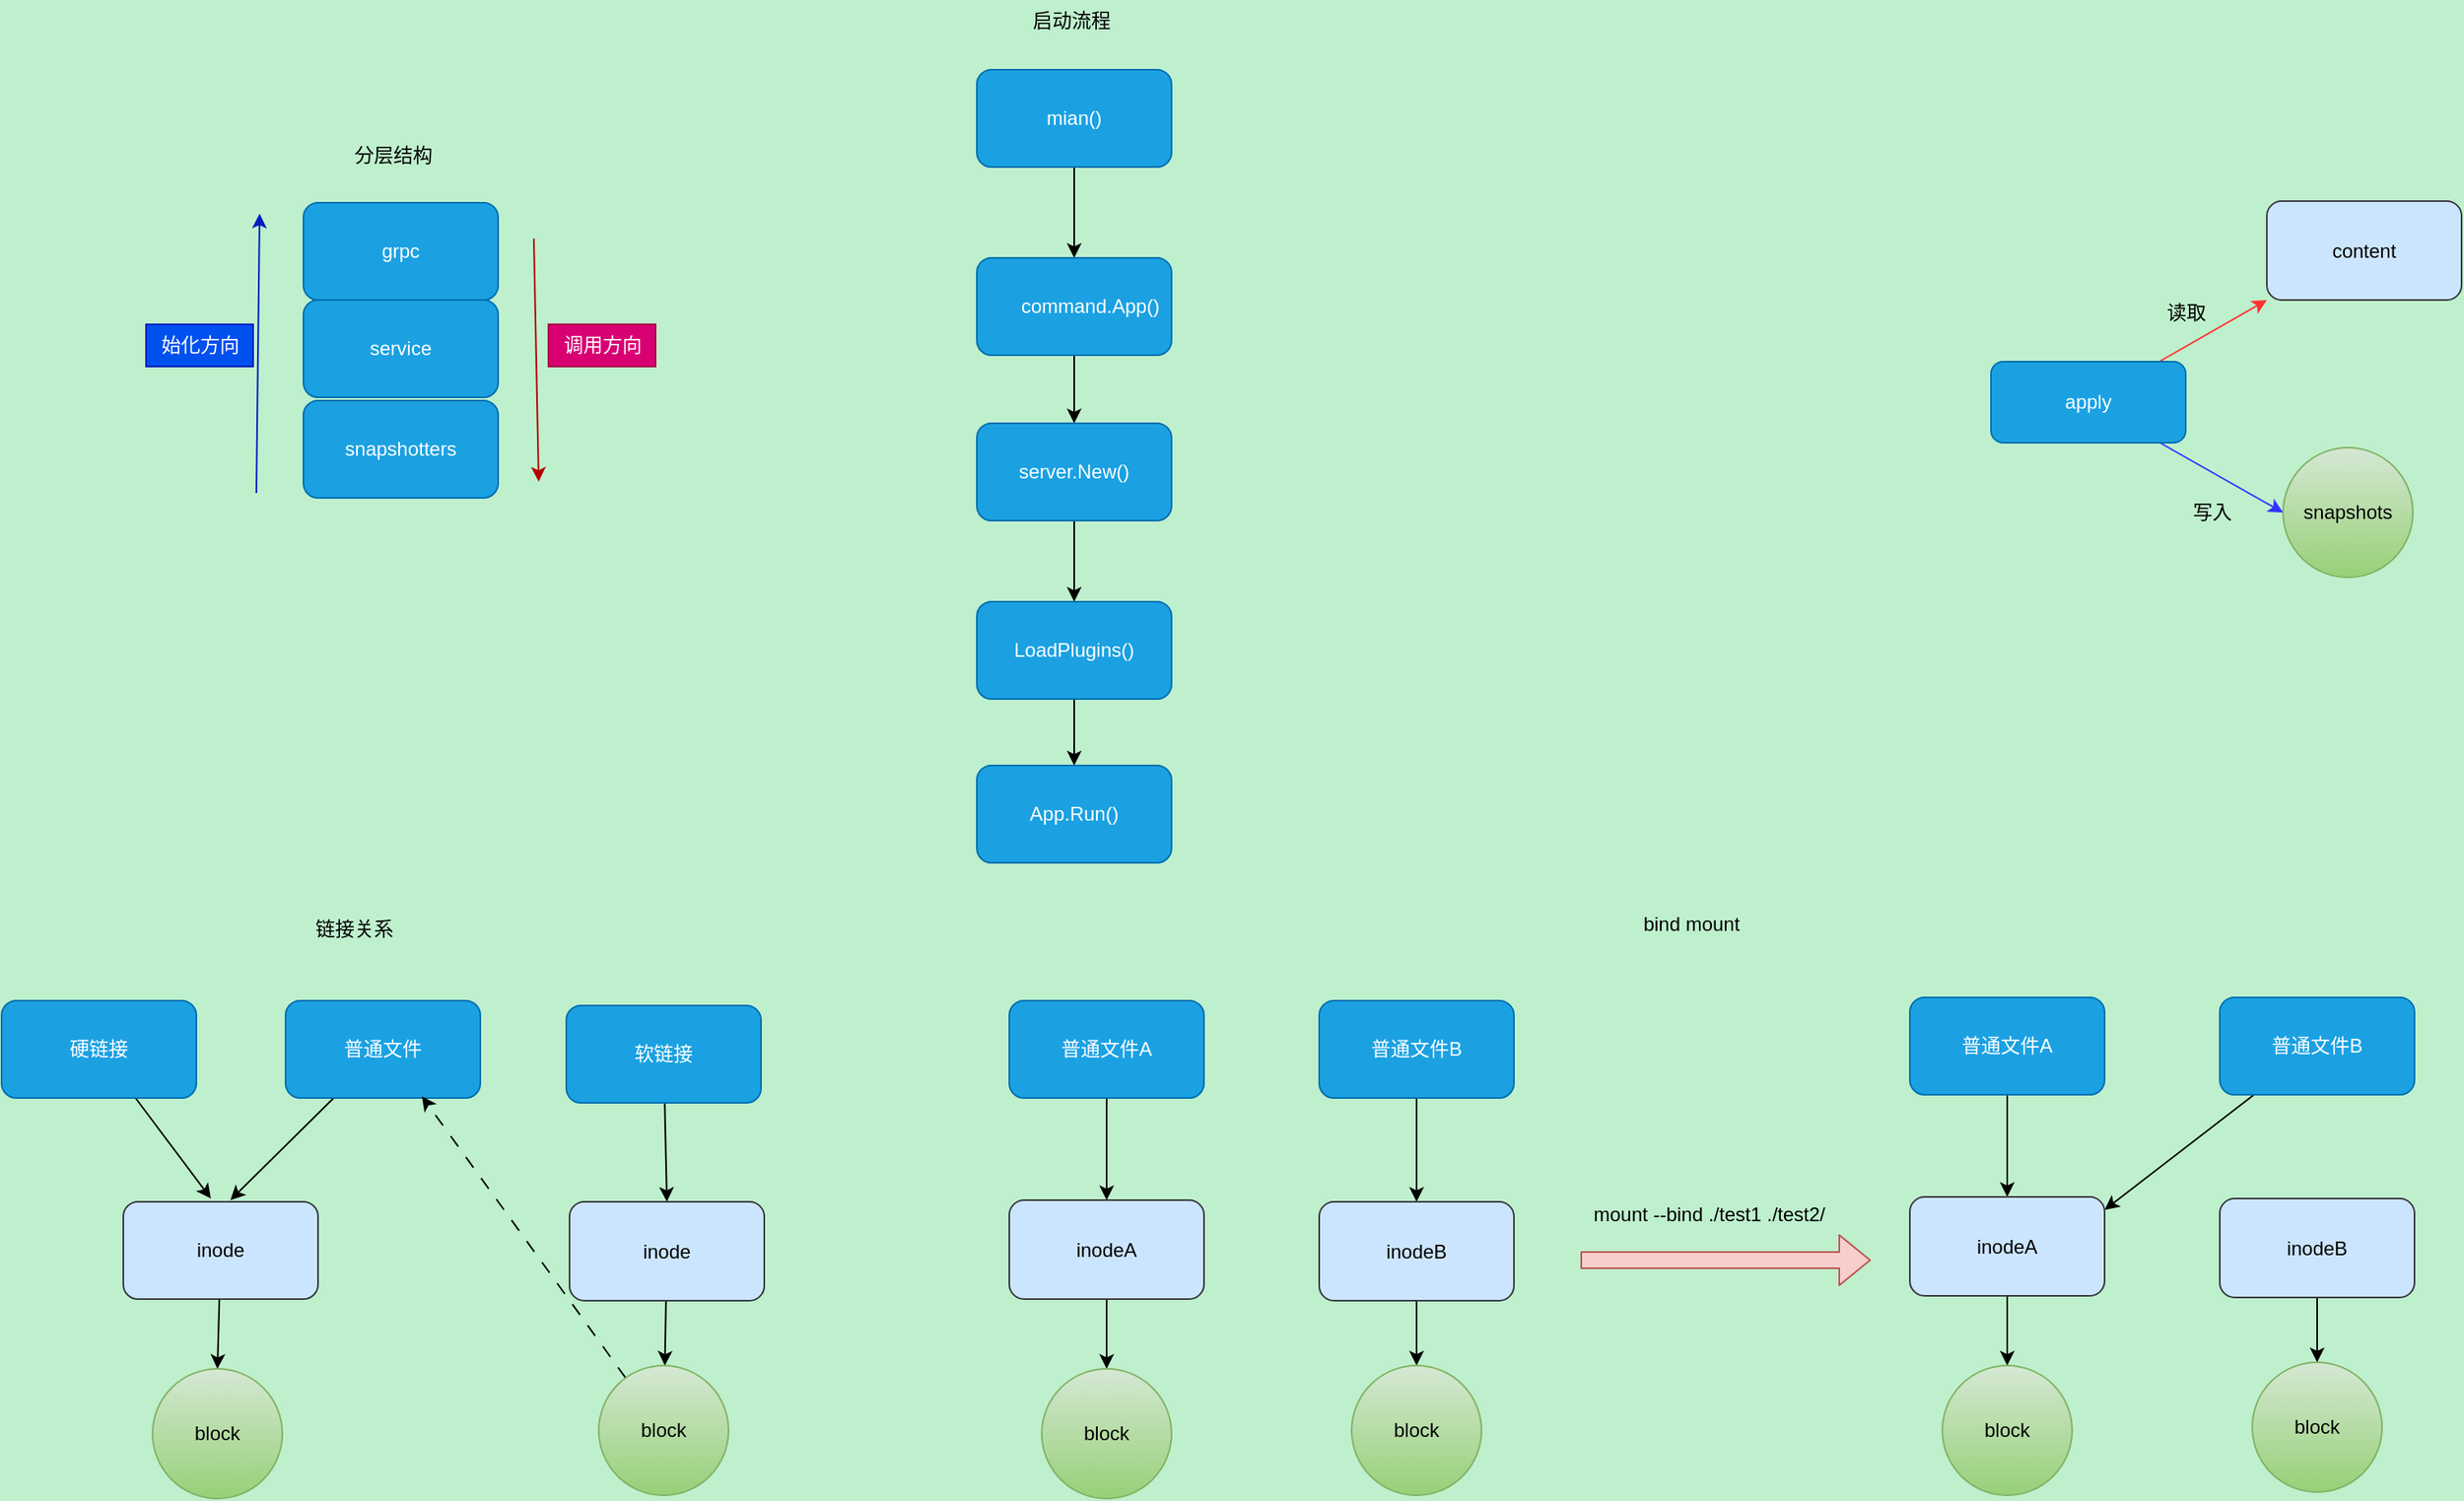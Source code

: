 <mxfile>
    <diagram id="Ot3avktXdxZKkSis2PzH" name="第 1 页">
        <mxGraphModel dx="1471" dy="427" grid="0" gridSize="10" guides="1" tooltips="1" connect="1" arrows="1" fold="1" page="0" pageScale="1" pageWidth="4681" pageHeight="3300" background="#BFF0CD" math="0" shadow="0">
            <root>
                <mxCell id="0"/>
                <mxCell id="1" parent="0"/>
                <mxCell id="2" value="grpc" style="rounded=1;whiteSpace=wrap;html=1;fillColor=#1ba1e2;fontColor=#ffffff;strokeColor=#006EAF;" parent="1" vertex="1">
                    <mxGeometry x="40" y="542" width="120" height="60" as="geometry"/>
                </mxCell>
                <mxCell id="3" value="service" style="rounded=1;whiteSpace=wrap;html=1;fillColor=#1ba1e2;fontColor=#ffffff;strokeColor=#006EAF;" parent="1" vertex="1">
                    <mxGeometry x="40" y="602" width="120" height="60" as="geometry"/>
                </mxCell>
                <mxCell id="5" value="snapshotters" style="rounded=1;whiteSpace=wrap;html=1;fillColor=#1ba1e2;fontColor=#ffffff;strokeColor=#006EAF;" parent="1" vertex="1">
                    <mxGeometry x="40" y="664" width="120" height="60" as="geometry"/>
                </mxCell>
                <mxCell id="6" value="" style="endArrow=classic;html=1;fillColor=#e51400;strokeColor=#B20000;" parent="1" edge="1">
                    <mxGeometry width="50" height="50" relative="1" as="geometry">
                        <mxPoint x="182" y="564" as="sourcePoint"/>
                        <mxPoint x="185" y="714" as="targetPoint"/>
                    </mxGeometry>
                </mxCell>
                <mxCell id="7" value="&lt;font color=&quot;#000000&quot;&gt;分层结构&lt;/font&gt;" style="text;html=1;align=center;verticalAlign=middle;resizable=0;points=[];autosize=1;strokeColor=none;fillColor=none;" parent="1" vertex="1">
                    <mxGeometry x="62" y="500" width="66" height="26" as="geometry"/>
                </mxCell>
                <mxCell id="13" style="edgeStyle=none;html=1;entryX=0.5;entryY=0;entryDx=0;entryDy=0;fontColor=#000000;strokeColor=#000000;" parent="1" source="8" target="9" edge="1">
                    <mxGeometry relative="1" as="geometry"/>
                </mxCell>
                <mxCell id="8" value="mian()" style="rounded=1;whiteSpace=wrap;html=1;fillColor=#1ba1e2;fontColor=#ffffff;strokeColor=#006EAF;" parent="1" vertex="1">
                    <mxGeometry x="455" y="460" width="120" height="60" as="geometry"/>
                </mxCell>
                <mxCell id="14" style="edgeStyle=none;html=1;entryX=0.5;entryY=0;entryDx=0;entryDy=0;fontColor=#000000;strokeColor=#000000;" parent="1" source="9" target="10" edge="1">
                    <mxGeometry relative="1" as="geometry"/>
                </mxCell>
                <mxCell id="9" value="&amp;nbsp; &amp;nbsp; &amp;nbsp; command.App()" style="rounded=1;whiteSpace=wrap;html=1;fillColor=#1ba1e2;fontColor=#ffffff;strokeColor=#006EAF;" parent="1" vertex="1">
                    <mxGeometry x="455" y="576" width="120" height="60" as="geometry"/>
                </mxCell>
                <mxCell id="19" style="edgeStyle=none;html=1;entryX=0.5;entryY=0;entryDx=0;entryDy=0;strokeColor=#000000;fontColor=#000000;" parent="1" source="10" target="18" edge="1">
                    <mxGeometry relative="1" as="geometry"/>
                </mxCell>
                <mxCell id="10" value="server.New()" style="rounded=1;whiteSpace=wrap;html=1;fillColor=#1ba1e2;fontColor=#ffffff;strokeColor=#006EAF;" parent="1" vertex="1">
                    <mxGeometry x="455" y="678" width="120" height="60" as="geometry"/>
                </mxCell>
                <mxCell id="76" style="edgeStyle=none;html=1;entryX=0.5;entryY=0;entryDx=0;entryDy=0;strokeColor=#000000;" edge="1" parent="1" source="18" target="75">
                    <mxGeometry relative="1" as="geometry"/>
                </mxCell>
                <mxCell id="18" value="LoadPlugins()" style="rounded=1;whiteSpace=wrap;html=1;fillColor=#1ba1e2;fontColor=#ffffff;strokeColor=#006EAF;" parent="1" vertex="1">
                    <mxGeometry x="455" y="788" width="120" height="60" as="geometry"/>
                </mxCell>
                <mxCell id="20" value="调用方向" style="text;html=1;align=center;verticalAlign=middle;resizable=0;points=[];autosize=1;fillColor=#d80073;fontColor=#ffffff;strokeColor=#A50040;" parent="1" vertex="1">
                    <mxGeometry x="191" y="617" width="66" height="26" as="geometry"/>
                </mxCell>
                <mxCell id="23" value="" style="edgeStyle=none;orthogonalLoop=1;jettySize=auto;html=1;fillColor=#0050ef;strokeColor=#001DBC;" parent="1" edge="1">
                    <mxGeometry width="100" relative="1" as="geometry">
                        <mxPoint x="11" y="721" as="sourcePoint"/>
                        <mxPoint x="13" y="548.75" as="targetPoint"/>
                        <Array as="points"/>
                    </mxGeometry>
                </mxCell>
                <mxCell id="24" value="始化方向" style="text;html=1;align=center;verticalAlign=middle;resizable=0;points=[];autosize=1;strokeColor=#001DBC;fillColor=#0050ef;fontColor=#ffffff;" parent="1" vertex="1">
                    <mxGeometry x="-57" y="617" width="66" height="26" as="geometry"/>
                </mxCell>
                <mxCell id="33" style="edgeStyle=none;html=1;strokeColor=#000000;" parent="1" source="25" edge="1">
                    <mxGeometry relative="1" as="geometry">
                        <mxPoint x="-17" y="1156" as="targetPoint"/>
                    </mxGeometry>
                </mxCell>
                <mxCell id="25" value="硬链接" style="rounded=1;whiteSpace=wrap;html=1;fillColor=#1ba1e2;fontColor=#ffffff;strokeColor=#006EAF;" parent="1" vertex="1">
                    <mxGeometry x="-146" y="1034" width="120" height="60" as="geometry"/>
                </mxCell>
                <mxCell id="34" style="edgeStyle=none;html=1;strokeColor=#000000;" parent="1" source="26" edge="1">
                    <mxGeometry relative="1" as="geometry">
                        <mxPoint x="-5" y="1157" as="targetPoint"/>
                    </mxGeometry>
                </mxCell>
                <mxCell id="26" value="普通文件" style="rounded=1;whiteSpace=wrap;html=1;fillColor=#1ba1e2;fontColor=#ffffff;strokeColor=#006EAF;" parent="1" vertex="1">
                    <mxGeometry x="29" y="1034" width="120" height="60" as="geometry"/>
                </mxCell>
                <mxCell id="36" style="edgeStyle=none;html=1;entryX=0.5;entryY=0;entryDx=0;entryDy=0;strokeColor=#000000;fontColor=#000000;" parent="1" source="27" target="29" edge="1">
                    <mxGeometry relative="1" as="geometry"/>
                </mxCell>
                <mxCell id="27" value="软链接" style="rounded=1;whiteSpace=wrap;html=1;fillColor=#1ba1e2;fontColor=#ffffff;strokeColor=#006EAF;" parent="1" vertex="1">
                    <mxGeometry x="202" y="1037" width="120" height="60" as="geometry"/>
                </mxCell>
                <mxCell id="35" style="edgeStyle=none;html=1;entryX=0.5;entryY=0;entryDx=0;entryDy=0;strokeColor=#000000;" parent="1" source="28" target="31" edge="1">
                    <mxGeometry relative="1" as="geometry"/>
                </mxCell>
                <mxCell id="28" value="&lt;font color=&quot;#000000&quot;&gt;inode&lt;/font&gt;" style="rounded=1;whiteSpace=wrap;html=1;fillColor=#cce5ff;strokeColor=#36393d;" parent="1" vertex="1">
                    <mxGeometry x="-71" y="1158" width="120" height="60" as="geometry"/>
                </mxCell>
                <mxCell id="37" style="edgeStyle=none;html=1;strokeColor=#000000;fontColor=#000000;" parent="1" source="29" target="32" edge="1">
                    <mxGeometry relative="1" as="geometry"/>
                </mxCell>
                <mxCell id="29" value="&lt;font color=&quot;#000000&quot;&gt;inode&lt;/font&gt;" style="rounded=1;whiteSpace=wrap;html=1;fillColor=#cce5ff;strokeColor=#36393d;" parent="1" vertex="1">
                    <mxGeometry x="204" y="1158" width="120" height="61" as="geometry"/>
                </mxCell>
                <mxCell id="31" value="block" style="ellipse;whiteSpace=wrap;html=1;aspect=fixed;fillColor=#d5e8d4;gradientColor=#97d077;strokeColor=#82b366;" parent="1" vertex="1">
                    <mxGeometry x="-53" y="1261" width="80" height="80" as="geometry"/>
                </mxCell>
                <mxCell id="38" style="edgeStyle=none;html=1;entryX=0.7;entryY=0.983;entryDx=0;entryDy=0;entryPerimeter=0;strokeColor=#000000;fontColor=#000000;dashed=1;dashPattern=8 8;" parent="1" source="32" target="26" edge="1">
                    <mxGeometry relative="1" as="geometry"/>
                </mxCell>
                <mxCell id="32" value="block" style="ellipse;whiteSpace=wrap;html=1;aspect=fixed;fillColor=#d5e8d4;gradientColor=#97d077;strokeColor=#82b366;" parent="1" vertex="1">
                    <mxGeometry x="222" y="1259" width="80" height="80" as="geometry"/>
                </mxCell>
                <mxCell id="48" style="edgeStyle=none;html=1;entryX=0.5;entryY=0;entryDx=0;entryDy=0;strokeColor=#000000;fontColor=#000000;" parent="1" source="40" target="43" edge="1">
                    <mxGeometry relative="1" as="geometry"/>
                </mxCell>
                <mxCell id="40" value="普通文件A" style="rounded=1;whiteSpace=wrap;html=1;fillColor=#1ba1e2;fontColor=#ffffff;strokeColor=#006EAF;" parent="1" vertex="1">
                    <mxGeometry x="475" y="1034" width="120" height="60" as="geometry"/>
                </mxCell>
                <mxCell id="41" value="链接关系" style="text;html=1;align=center;verticalAlign=middle;resizable=0;points=[];autosize=1;strokeColor=none;fillColor=none;fontColor=#000000;" parent="1" vertex="1">
                    <mxGeometry x="38" y="977" width="66" height="26" as="geometry"/>
                </mxCell>
                <mxCell id="49" style="edgeStyle=none;html=1;entryX=0.5;entryY=0;entryDx=0;entryDy=0;strokeColor=#000000;fontColor=#000000;" parent="1" source="42" target="44" edge="1">
                    <mxGeometry relative="1" as="geometry"/>
                </mxCell>
                <mxCell id="42" value="普通文件B" style="rounded=1;whiteSpace=wrap;html=1;fillColor=#1ba1e2;fontColor=#ffffff;strokeColor=#006EAF;" parent="1" vertex="1">
                    <mxGeometry x="666" y="1034" width="120" height="60" as="geometry"/>
                </mxCell>
                <mxCell id="50" style="edgeStyle=none;html=1;entryX=0.5;entryY=0;entryDx=0;entryDy=0;strokeColor=#000000;fontColor=#000000;" parent="1" source="43" target="46" edge="1">
                    <mxGeometry relative="1" as="geometry"/>
                </mxCell>
                <mxCell id="43" value="&lt;font color=&quot;#000000&quot;&gt;inodeA&lt;/font&gt;" style="rounded=1;whiteSpace=wrap;html=1;fillColor=#cce5ff;strokeColor=#36393d;" parent="1" vertex="1">
                    <mxGeometry x="475" y="1157" width="120" height="61" as="geometry"/>
                </mxCell>
                <mxCell id="51" style="edgeStyle=none;html=1;entryX=0.5;entryY=0;entryDx=0;entryDy=0;strokeColor=#000000;fontColor=#000000;" parent="1" source="44" target="47" edge="1">
                    <mxGeometry relative="1" as="geometry"/>
                </mxCell>
                <mxCell id="44" value="&lt;font color=&quot;#000000&quot;&gt;inodeB&lt;/font&gt;" style="rounded=1;whiteSpace=wrap;html=1;fillColor=#cce5ff;strokeColor=#36393d;" parent="1" vertex="1">
                    <mxGeometry x="666" y="1158" width="120" height="61" as="geometry"/>
                </mxCell>
                <mxCell id="46" value="block" style="ellipse;whiteSpace=wrap;html=1;aspect=fixed;fillColor=#d5e8d4;gradientColor=#97d077;strokeColor=#82b366;" parent="1" vertex="1">
                    <mxGeometry x="495" y="1261" width="80" height="80" as="geometry"/>
                </mxCell>
                <mxCell id="47" value="block" style="ellipse;whiteSpace=wrap;html=1;aspect=fixed;fillColor=#d5e8d4;gradientColor=#97d077;strokeColor=#82b366;" parent="1" vertex="1">
                    <mxGeometry x="686" y="1259" width="80" height="80" as="geometry"/>
                </mxCell>
                <mxCell id="52" style="edgeStyle=none;html=1;entryX=0.5;entryY=0;entryDx=0;entryDy=0;strokeColor=#000000;fontColor=#000000;" parent="1" source="53" target="57" edge="1">
                    <mxGeometry relative="1" as="geometry"/>
                </mxCell>
                <mxCell id="53" value="普通文件A" style="rounded=1;whiteSpace=wrap;html=1;fillColor=#1ba1e2;fontColor=#ffffff;strokeColor=#006EAF;" parent="1" vertex="1">
                    <mxGeometry x="1030" y="1032" width="120" height="60" as="geometry"/>
                </mxCell>
                <mxCell id="62" style="edgeStyle=none;html=1;entryX=1;entryY=0.131;entryDx=0;entryDy=0;entryPerimeter=0;strokeColor=#000000;fontColor=#000000;" parent="1" source="55" target="57" edge="1">
                    <mxGeometry relative="1" as="geometry"/>
                </mxCell>
                <mxCell id="55" value="普通文件B" style="rounded=1;whiteSpace=wrap;html=1;fillColor=#1ba1e2;fontColor=#ffffff;strokeColor=#006EAF;" parent="1" vertex="1">
                    <mxGeometry x="1221" y="1032" width="120" height="60" as="geometry"/>
                </mxCell>
                <mxCell id="56" style="edgeStyle=none;html=1;entryX=0.5;entryY=0;entryDx=0;entryDy=0;strokeColor=#000000;fontColor=#000000;" parent="1" source="57" target="60" edge="1">
                    <mxGeometry relative="1" as="geometry"/>
                </mxCell>
                <mxCell id="57" value="&lt;font color=&quot;#000000&quot;&gt;inodeA&lt;/font&gt;" style="rounded=1;whiteSpace=wrap;html=1;fillColor=#cce5ff;strokeColor=#36393d;" parent="1" vertex="1">
                    <mxGeometry x="1030" y="1155" width="120" height="61" as="geometry"/>
                </mxCell>
                <mxCell id="58" style="edgeStyle=none;html=1;entryX=0.5;entryY=0;entryDx=0;entryDy=0;strokeColor=#000000;fontColor=#000000;" parent="1" source="59" target="61" edge="1">
                    <mxGeometry relative="1" as="geometry"/>
                </mxCell>
                <mxCell id="59" value="&lt;font color=&quot;#000000&quot;&gt;inodeB&lt;/font&gt;" style="rounded=1;whiteSpace=wrap;html=1;fillColor=#cce5ff;strokeColor=#36393d;" parent="1" vertex="1">
                    <mxGeometry x="1221" y="1156" width="120" height="61" as="geometry"/>
                </mxCell>
                <mxCell id="60" value="block" style="ellipse;whiteSpace=wrap;html=1;aspect=fixed;fillColor=#d5e8d4;gradientColor=#97d077;strokeColor=#82b366;" parent="1" vertex="1">
                    <mxGeometry x="1050" y="1259" width="80" height="80" as="geometry"/>
                </mxCell>
                <mxCell id="61" value="block" style="ellipse;whiteSpace=wrap;html=1;aspect=fixed;fillColor=#d5e8d4;gradientColor=#97d077;strokeColor=#82b366;" parent="1" vertex="1">
                    <mxGeometry x="1241" y="1257" width="80" height="80" as="geometry"/>
                </mxCell>
                <mxCell id="63" value="bind mount" style="text;html=1;align=center;verticalAlign=middle;resizable=0;points=[];autosize=1;strokeColor=none;fillColor=none;fontColor=#000000;" parent="1" vertex="1">
                    <mxGeometry x="856" y="974" width="77" height="26" as="geometry"/>
                </mxCell>
                <mxCell id="64" value="" style="shape=flexArrow;endArrow=classic;html=1;strokeColor=#b85450;fontColor=#000000;fillColor=#f8cecc;" parent="1" edge="1">
                    <mxGeometry width="50" height="50" relative="1" as="geometry">
                        <mxPoint x="827" y="1194" as="sourcePoint"/>
                        <mxPoint x="1006" y="1194" as="targetPoint"/>
                    </mxGeometry>
                </mxCell>
                <mxCell id="65" value="mount --bind ./test1 ./test2/" style="text;html=1;align=center;verticalAlign=middle;resizable=0;points=[];autosize=1;strokeColor=none;fillColor=none;fontColor=#000000;" parent="1" vertex="1">
                    <mxGeometry x="825" y="1153" width="161" height="26" as="geometry"/>
                </mxCell>
                <mxCell id="71" style="edgeStyle=none;html=1;entryX=0;entryY=1;entryDx=0;entryDy=0;strokeColor=#FF3333;" parent="1" source="66" target="68" edge="1">
                    <mxGeometry relative="1" as="geometry"/>
                </mxCell>
                <mxCell id="72" style="edgeStyle=none;html=1;entryX=0;entryY=0.5;entryDx=0;entryDy=0;strokeColor=#3333FF;" parent="1" source="66" target="69" edge="1">
                    <mxGeometry relative="1" as="geometry"/>
                </mxCell>
                <mxCell id="66" value="apply" style="rounded=1;whiteSpace=wrap;html=1;fillColor=#1ba1e2;fontColor=#ffffff;strokeColor=#006EAF;" parent="1" vertex="1">
                    <mxGeometry x="1080" y="640" width="120" height="50" as="geometry"/>
                </mxCell>
                <mxCell id="68" value="&lt;font color=&quot;#000000&quot;&gt;content&lt;/font&gt;" style="rounded=1;whiteSpace=wrap;html=1;fillColor=#cce5ff;strokeColor=#36393d;" parent="1" vertex="1">
                    <mxGeometry x="1250" y="541" width="120" height="61" as="geometry"/>
                </mxCell>
                <mxCell id="69" value="&lt;font color=&quot;#000000&quot;&gt;snapshots&lt;/font&gt;" style="ellipse;whiteSpace=wrap;html=1;aspect=fixed;fillColor=#d5e8d4;gradientColor=#97d077;strokeColor=#82b366;" parent="1" vertex="1">
                    <mxGeometry x="1260" y="693" width="80" height="80" as="geometry"/>
                </mxCell>
                <mxCell id="73" value="读取" style="text;html=1;align=center;verticalAlign=middle;resizable=0;points=[];autosize=1;strokeColor=none;fillColor=none;fontColor=#000000;" parent="1" vertex="1">
                    <mxGeometry x="1175" y="595" width="50" height="30" as="geometry"/>
                </mxCell>
                <mxCell id="74" value="写入" style="text;html=1;align=center;verticalAlign=middle;resizable=0;points=[];autosize=1;strokeColor=none;fillColor=none;fontColor=#000000;" parent="1" vertex="1">
                    <mxGeometry x="1191" y="718" width="50" height="30" as="geometry"/>
                </mxCell>
                <mxCell id="75" value="App.Run()" style="rounded=1;whiteSpace=wrap;html=1;fillColor=#1ba1e2;fontColor=#ffffff;strokeColor=#006EAF;" vertex="1" parent="1">
                    <mxGeometry x="455" y="889" width="120" height="60" as="geometry"/>
                </mxCell>
                <mxCell id="78" value="&lt;font color=&quot;#000000&quot;&gt;启动流程&lt;/font&gt;" style="text;html=1;align=center;verticalAlign=middle;resizable=0;points=[];autosize=1;strokeColor=none;fillColor=none;" vertex="1" parent="1">
                    <mxGeometry x="480" y="417" width="66" height="26" as="geometry"/>
                </mxCell>
            </root>
        </mxGraphModel>
    </diagram>
</mxfile>